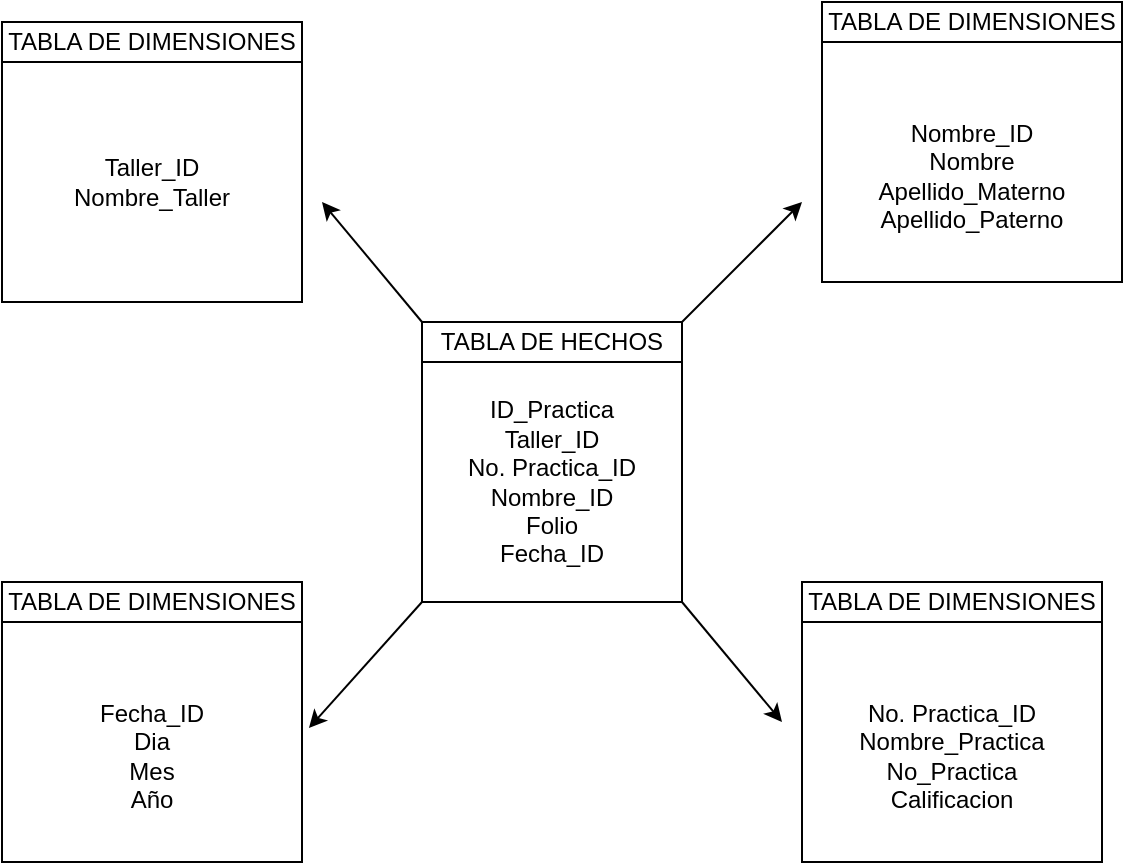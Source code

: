 <mxfile version="26.1.3">
  <diagram name="Página-1" id="lEnupc2vQ5AVQNWuJw1-">
    <mxGraphModel dx="1114" dy="600" grid="1" gridSize="10" guides="1" tooltips="1" connect="1" arrows="1" fold="1" page="1" pageScale="1" pageWidth="827" pageHeight="1169" math="0" shadow="0">
      <root>
        <mxCell id="0" />
        <mxCell id="1" parent="0" />
        <mxCell id="4ZPQLaFZJAPQ746rarUw-6" value="TABLA DE HECHOS" style="rounded=0;whiteSpace=wrap;html=1;" vertex="1" parent="1">
          <mxGeometry x="340" y="260" width="130" height="20" as="geometry" />
        </mxCell>
        <mxCell id="4ZPQLaFZJAPQ746rarUw-7" value="ID_Practica&lt;div&gt;Taller_ID&lt;/div&gt;&lt;div&gt;No. Practica_ID&lt;/div&gt;&lt;div&gt;Nombre_ID&lt;/div&gt;&lt;div&gt;Folio&lt;/div&gt;&lt;div&gt;Fecha_ID&lt;/div&gt;" style="rounded=0;whiteSpace=wrap;html=1;" vertex="1" parent="1">
          <mxGeometry x="340" y="280" width="130" height="120" as="geometry" />
        </mxCell>
        <mxCell id="4ZPQLaFZJAPQ746rarUw-8" value="" style="endArrow=classic;html=1;rounded=0;" edge="1" parent="1">
          <mxGeometry width="50" height="50" relative="1" as="geometry">
            <mxPoint x="340" y="260" as="sourcePoint" />
            <mxPoint x="290" y="200" as="targetPoint" />
          </mxGeometry>
        </mxCell>
        <mxCell id="4ZPQLaFZJAPQ746rarUw-9" value="" style="endArrow=classic;html=1;rounded=0;" edge="1" parent="1">
          <mxGeometry width="50" height="50" relative="1" as="geometry">
            <mxPoint x="470" y="260" as="sourcePoint" />
            <mxPoint x="530" y="200" as="targetPoint" />
          </mxGeometry>
        </mxCell>
        <mxCell id="4ZPQLaFZJAPQ746rarUw-10" value="" style="endArrow=classic;html=1;rounded=0;" edge="1" parent="1">
          <mxGeometry width="50" height="50" relative="1" as="geometry">
            <mxPoint x="470" y="400" as="sourcePoint" />
            <mxPoint x="520" y="460" as="targetPoint" />
          </mxGeometry>
        </mxCell>
        <mxCell id="4ZPQLaFZJAPQ746rarUw-11" value="" style="endArrow=classic;html=1;rounded=0;entryX=1.023;entryY=0.442;entryDx=0;entryDy=0;entryPerimeter=0;" edge="1" parent="1" target="4ZPQLaFZJAPQ746rarUw-14">
          <mxGeometry width="50" height="50" relative="1" as="geometry">
            <mxPoint x="340" y="400" as="sourcePoint" />
            <mxPoint x="290" y="460" as="targetPoint" />
          </mxGeometry>
        </mxCell>
        <mxCell id="4ZPQLaFZJAPQ746rarUw-12" value="&lt;br&gt;&lt;div&gt;Nombre_ID&lt;/div&gt;&lt;div&gt;Nombre&lt;/div&gt;&lt;div&gt;Apellido_Materno&lt;/div&gt;&lt;div&gt;Apellido_Paterno&lt;/div&gt;" style="rounded=0;whiteSpace=wrap;html=1;" vertex="1" parent="1">
          <mxGeometry x="540" y="120" width="150" height="120" as="geometry" />
        </mxCell>
        <mxCell id="4ZPQLaFZJAPQ746rarUw-13" value="&lt;br&gt;&lt;div&gt;No. Practica_ID&lt;/div&gt;&lt;div&gt;Nombre_Practica&lt;/div&gt;&lt;div&gt;No_Practica&lt;/div&gt;&lt;div&gt;Calificacion&lt;/div&gt;" style="rounded=0;whiteSpace=wrap;html=1;" vertex="1" parent="1">
          <mxGeometry x="530" y="410" width="150" height="120" as="geometry" />
        </mxCell>
        <mxCell id="4ZPQLaFZJAPQ746rarUw-14" value="&lt;br&gt;&lt;div&gt;Fecha_ID&lt;/div&gt;&lt;div&gt;Dia&lt;/div&gt;&lt;div&gt;Mes&lt;/div&gt;&lt;div&gt;Año&lt;/div&gt;" style="rounded=0;whiteSpace=wrap;html=1;" vertex="1" parent="1">
          <mxGeometry x="130" y="410" width="150" height="120" as="geometry" />
        </mxCell>
        <mxCell id="4ZPQLaFZJAPQ746rarUw-15" value="&lt;br&gt;&lt;div&gt;Taller_ID&lt;/div&gt;&lt;div&gt;Nombre_Taller&lt;/div&gt;&lt;div&gt;&lt;br&gt;&lt;/div&gt;" style="rounded=0;whiteSpace=wrap;html=1;" vertex="1" parent="1">
          <mxGeometry x="130" y="130" width="150" height="120" as="geometry" />
        </mxCell>
        <mxCell id="4ZPQLaFZJAPQ746rarUw-16" value="TABLA DE DIMENSIONES" style="rounded=0;whiteSpace=wrap;html=1;" vertex="1" parent="1">
          <mxGeometry x="530" y="390" width="150" height="20" as="geometry" />
        </mxCell>
        <mxCell id="4ZPQLaFZJAPQ746rarUw-17" value="TABLA DE DIMENSIONES" style="rounded=0;whiteSpace=wrap;html=1;" vertex="1" parent="1">
          <mxGeometry x="130" y="110" width="150" height="20" as="geometry" />
        </mxCell>
        <mxCell id="4ZPQLaFZJAPQ746rarUw-18" value="TABLA DE DIMENSIONES" style="rounded=0;whiteSpace=wrap;html=1;" vertex="1" parent="1">
          <mxGeometry x="540" y="100" width="150" height="20" as="geometry" />
        </mxCell>
        <mxCell id="4ZPQLaFZJAPQ746rarUw-19" value="TABLA DE DIMENSIONES" style="rounded=0;whiteSpace=wrap;html=1;" vertex="1" parent="1">
          <mxGeometry x="130" y="390" width="150" height="20" as="geometry" />
        </mxCell>
      </root>
    </mxGraphModel>
  </diagram>
</mxfile>
